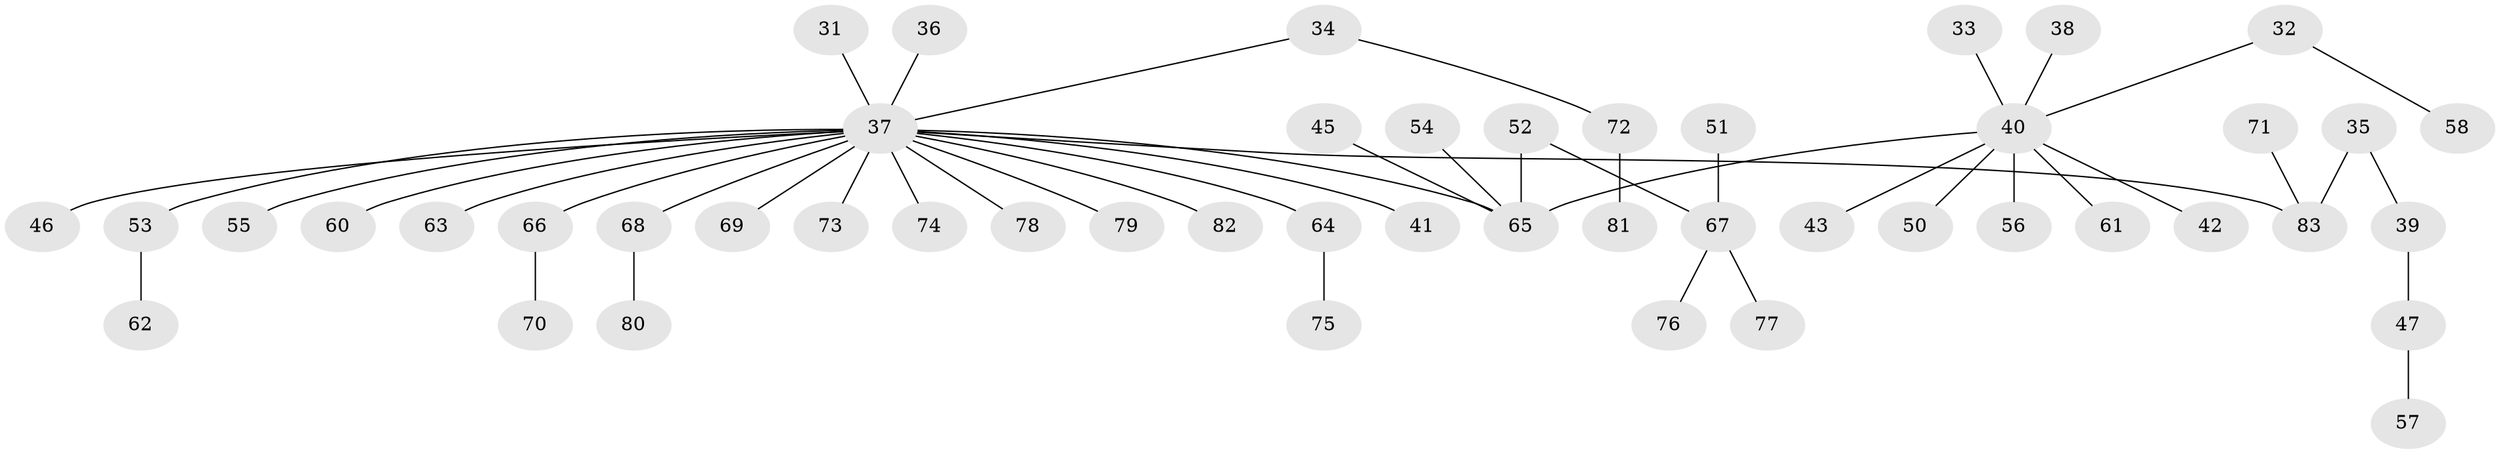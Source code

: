 // original degree distribution, {6: 0.03614457831325301, 2: 0.27710843373493976, 4: 0.08433734939759036, 5: 0.024096385542168676, 3: 0.08433734939759036, 1: 0.4939759036144578}
// Generated by graph-tools (version 1.1) at 2025/55/03/04/25 21:55:48]
// undirected, 49 vertices, 48 edges
graph export_dot {
graph [start="1"]
  node [color=gray90,style=filled];
  31;
  32;
  33;
  34;
  35;
  36 [super="+10+13"];
  37 [super="+4+16+20+30+18"];
  38;
  39;
  40 [super="+24+25+27+28"];
  41 [super="+19"];
  42;
  43;
  45;
  46;
  47;
  50;
  51;
  52 [super="+21"];
  53;
  54;
  55;
  56;
  57;
  58;
  60 [super="+29"];
  61;
  62;
  63;
  64;
  65 [super="+48+9"];
  66;
  67 [super="+59+22+44"];
  68;
  69;
  70;
  71;
  72;
  73;
  74;
  75;
  76;
  77;
  78;
  79;
  80;
  81;
  82;
  83 [super="+26"];
  31 -- 37;
  32 -- 58;
  32 -- 40;
  33 -- 40;
  34 -- 72;
  34 -- 37;
  35 -- 39;
  35 -- 83;
  36 -- 37;
  37 -- 55;
  37 -- 73;
  37 -- 79;
  37 -- 64;
  37 -- 69;
  37 -- 74;
  37 -- 63;
  37 -- 66;
  37 -- 82;
  37 -- 68;
  37 -- 78;
  37 -- 65;
  37 -- 53;
  37 -- 46;
  37 -- 41;
  37 -- 83;
  37 -- 60;
  38 -- 40;
  39 -- 47;
  40 -- 43;
  40 -- 50;
  40 -- 61;
  40 -- 65;
  40 -- 56;
  40 -- 42;
  45 -- 65;
  47 -- 57;
  51 -- 67;
  52 -- 65;
  52 -- 67;
  53 -- 62;
  54 -- 65;
  64 -- 75;
  66 -- 70;
  67 -- 77;
  67 -- 76;
  68 -- 80;
  71 -- 83;
  72 -- 81;
}
